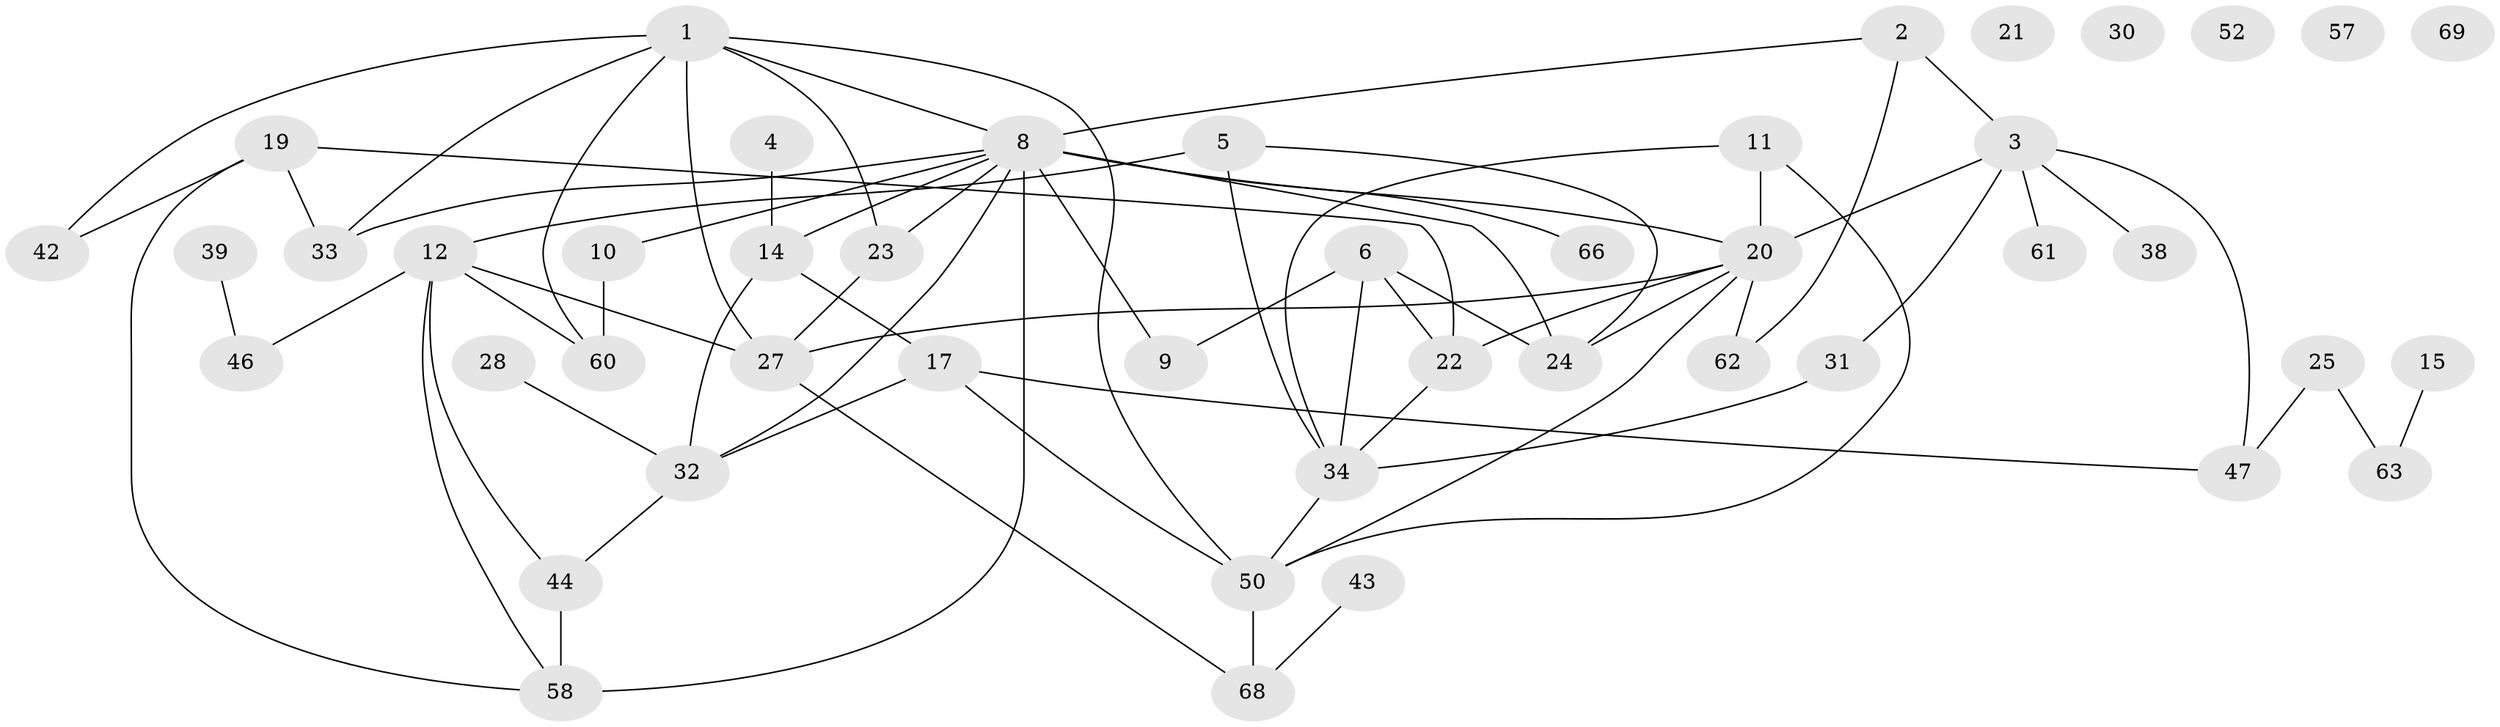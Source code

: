 // original degree distribution, {4: 0.08974358974358974, 3: 0.34615384615384615, 1: 0.16666666666666666, 2: 0.20512820512820512, 6: 0.05128205128205128, 5: 0.07692307692307693, 0: 0.0641025641025641}
// Generated by graph-tools (version 1.1) at 2025/16/03/04/25 18:16:37]
// undirected, 46 vertices, 70 edges
graph export_dot {
graph [start="1"]
  node [color=gray90,style=filled];
  1 [super="+54"];
  2;
  3 [super="+45+13"];
  4;
  5;
  6 [super="+7+26"];
  8 [super="+16"];
  9;
  10;
  11 [super="+64"];
  12;
  14 [super="+18"];
  15;
  17 [super="+56"];
  19 [super="+37+75"];
  20 [super="+36"];
  21;
  22 [super="+40+65"];
  23;
  24;
  25;
  27 [super="+49"];
  28;
  30;
  31;
  32 [super="+53"];
  33 [super="+55"];
  34 [super="+67"];
  38;
  39;
  42;
  43;
  44;
  46;
  47;
  50 [super="+59"];
  52;
  57;
  58 [super="+72"];
  60 [super="+73"];
  61;
  62;
  63;
  66;
  68 [super="+71"];
  69;
  1 -- 23;
  1 -- 33;
  1 -- 42;
  1 -- 27;
  1 -- 60;
  1 -- 8;
  1 -- 50;
  2 -- 62;
  2 -- 8;
  2 -- 3;
  3 -- 38;
  3 -- 20;
  3 -- 61;
  3 -- 31;
  3 -- 47;
  4 -- 14;
  5 -- 12;
  5 -- 24;
  5 -- 34;
  6 -- 9;
  6 -- 24;
  6 -- 34;
  6 -- 22 [weight=2];
  8 -- 23;
  8 -- 32;
  8 -- 66;
  8 -- 9;
  8 -- 10;
  8 -- 20;
  8 -- 24;
  8 -- 58 [weight=2];
  8 -- 33;
  8 -- 14;
  10 -- 60;
  11 -- 34;
  11 -- 20;
  11 -- 50;
  12 -- 44;
  12 -- 46;
  12 -- 58;
  12 -- 27;
  12 -- 60;
  14 -- 32;
  14 -- 17;
  15 -- 63;
  17 -- 47;
  17 -- 32;
  17 -- 50;
  19 -- 42;
  19 -- 58;
  19 -- 33;
  19 -- 22;
  20 -- 22;
  20 -- 50;
  20 -- 24;
  20 -- 62;
  20 -- 27;
  22 -- 34;
  23 -- 27;
  25 -- 47;
  25 -- 63;
  27 -- 68;
  28 -- 32;
  31 -- 34;
  32 -- 44;
  34 -- 50;
  39 -- 46;
  43 -- 68;
  44 -- 58;
  50 -- 68;
}
